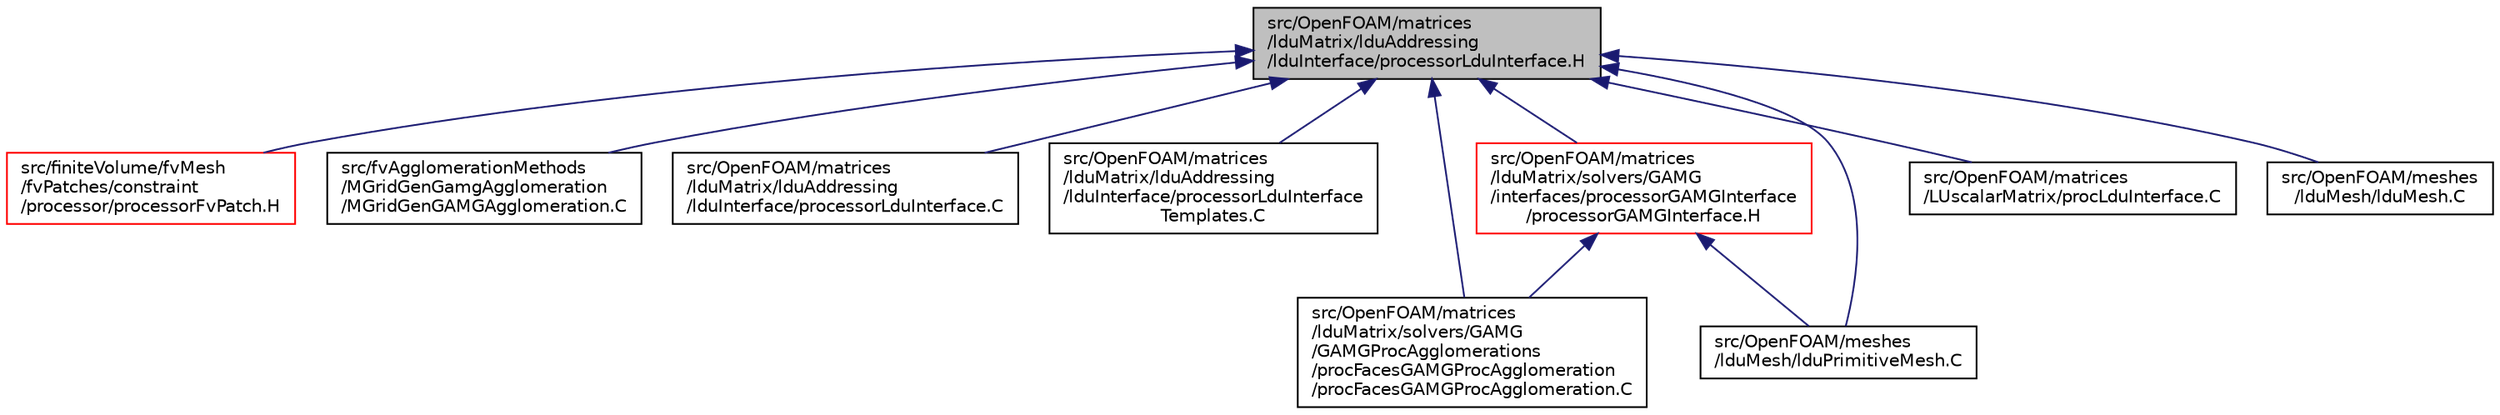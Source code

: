 digraph "src/OpenFOAM/matrices/lduMatrix/lduAddressing/lduInterface/processorLduInterface.H"
{
  bgcolor="transparent";
  edge [fontname="Helvetica",fontsize="10",labelfontname="Helvetica",labelfontsize="10"];
  node [fontname="Helvetica",fontsize="10",shape=record];
  Node1 [label="src/OpenFOAM/matrices\l/lduMatrix/lduAddressing\l/lduInterface/processorLduInterface.H",height=0.2,width=0.4,color="black", fillcolor="grey75", style="filled", fontcolor="black"];
  Node1 -> Node2 [dir="back",color="midnightblue",fontsize="10",style="solid",fontname="Helvetica"];
  Node2 [label="src/finiteVolume/fvMesh\l/fvPatches/constraint\l/processor/processorFvPatch.H",height=0.2,width=0.4,color="red",URL="$a06028.html"];
  Node1 -> Node3 [dir="back",color="midnightblue",fontsize="10",style="solid",fontname="Helvetica"];
  Node3 [label="src/fvAgglomerationMethods\l/MGridGenGamgAgglomeration\l/MGridGenGAMGAgglomeration.C",height=0.2,width=0.4,color="black",URL="$a06287.html"];
  Node1 -> Node4 [dir="back",color="midnightblue",fontsize="10",style="solid",fontname="Helvetica"];
  Node4 [label="src/OpenFOAM/matrices\l/lduMatrix/lduAddressing\l/lduInterface/processorLduInterface.C",height=0.2,width=0.4,color="black",URL="$a08390.html"];
  Node1 -> Node5 [dir="back",color="midnightblue",fontsize="10",style="solid",fontname="Helvetica"];
  Node5 [label="src/OpenFOAM/matrices\l/lduMatrix/lduAddressing\l/lduInterface/processorLduInterface\lTemplates.C",height=0.2,width=0.4,color="black",URL="$a08392.html"];
  Node1 -> Node6 [dir="back",color="midnightblue",fontsize="10",style="solid",fontname="Helvetica"];
  Node6 [label="src/OpenFOAM/matrices\l/lduMatrix/solvers/GAMG\l/GAMGProcAgglomerations\l/procFacesGAMGProcAgglomeration\l/procFacesGAMGProcAgglomeration.C",height=0.2,width=0.4,color="black",URL="$a08493.html"];
  Node1 -> Node7 [dir="back",color="midnightblue",fontsize="10",style="solid",fontname="Helvetica"];
  Node7 [label="src/OpenFOAM/matrices\l/lduMatrix/solvers/GAMG\l/interfaces/processorGAMGInterface\l/processorGAMGInterface.H",height=0.2,width=0.4,color="red",URL="$a08519.html"];
  Node7 -> Node6 [dir="back",color="midnightblue",fontsize="10",style="solid",fontname="Helvetica"];
  Node7 -> Node8 [dir="back",color="midnightblue",fontsize="10",style="solid",fontname="Helvetica"];
  Node8 [label="src/OpenFOAM/meshes\l/lduMesh/lduPrimitiveMesh.C",height=0.2,width=0.4,color="black",URL="$a08607.html"];
  Node1 -> Node9 [dir="back",color="midnightblue",fontsize="10",style="solid",fontname="Helvetica"];
  Node9 [label="src/OpenFOAM/matrices\l/LUscalarMatrix/procLduInterface.C",height=0.2,width=0.4,color="black",URL="$a08542.html"];
  Node1 -> Node10 [dir="back",color="midnightblue",fontsize="10",style="solid",fontname="Helvetica"];
  Node10 [label="src/OpenFOAM/meshes\l/lduMesh/lduMesh.C",height=0.2,width=0.4,color="black",URL="$a08604.html"];
  Node1 -> Node8 [dir="back",color="midnightblue",fontsize="10",style="solid",fontname="Helvetica"];
}
